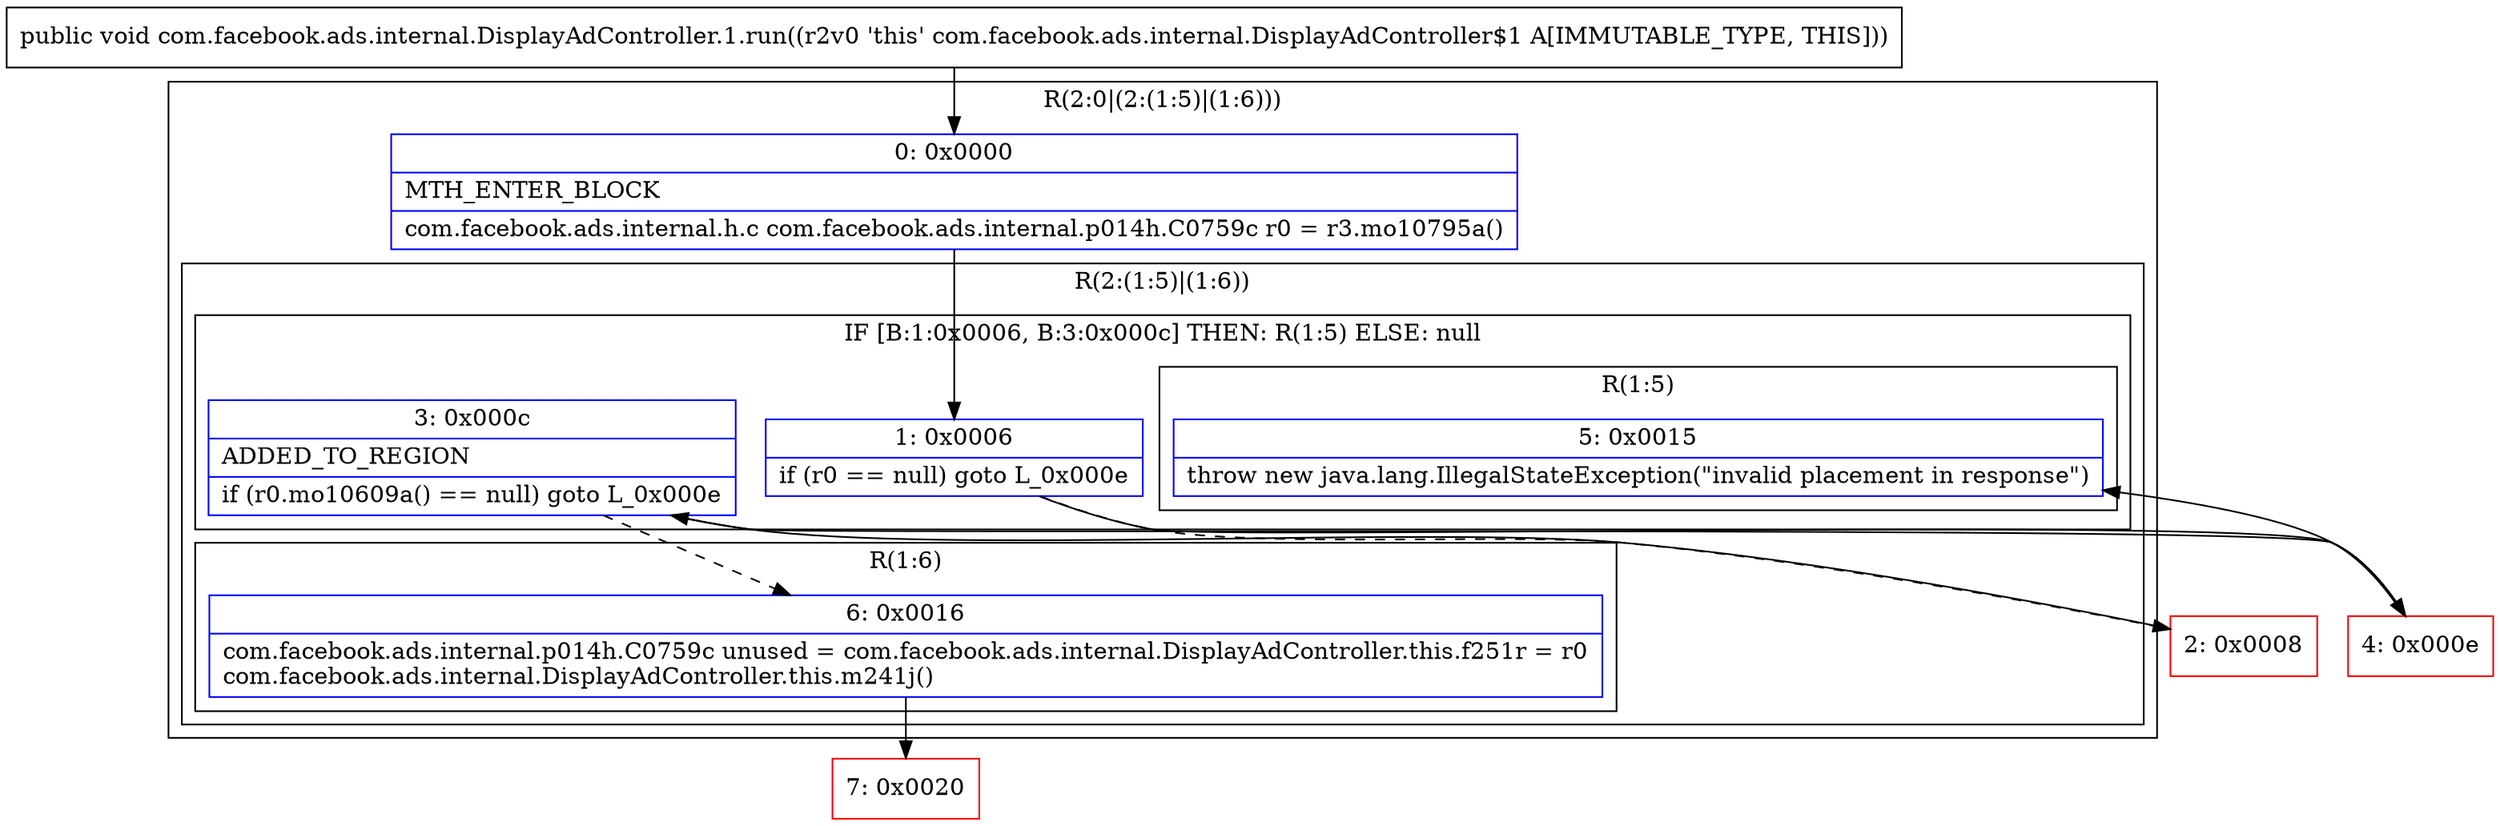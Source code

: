 digraph "CFG forcom.facebook.ads.internal.DisplayAdController.1.run()V" {
subgraph cluster_Region_1287095719 {
label = "R(2:0|(2:(1:5)|(1:6)))";
node [shape=record,color=blue];
Node_0 [shape=record,label="{0\:\ 0x0000|MTH_ENTER_BLOCK\l|com.facebook.ads.internal.h.c com.facebook.ads.internal.p014h.C0759c r0 = r3.mo10795a()\l}"];
subgraph cluster_Region_1086452244 {
label = "R(2:(1:5)|(1:6))";
node [shape=record,color=blue];
subgraph cluster_IfRegion_840065459 {
label = "IF [B:1:0x0006, B:3:0x000c] THEN: R(1:5) ELSE: null";
node [shape=record,color=blue];
Node_1 [shape=record,label="{1\:\ 0x0006|if (r0 == null) goto L_0x000e\l}"];
Node_3 [shape=record,label="{3\:\ 0x000c|ADDED_TO_REGION\l|if (r0.mo10609a() == null) goto L_0x000e\l}"];
subgraph cluster_Region_951816327 {
label = "R(1:5)";
node [shape=record,color=blue];
Node_5 [shape=record,label="{5\:\ 0x0015|throw new java.lang.IllegalStateException(\"invalid placement in response\")\l}"];
}
}
subgraph cluster_Region_406558613 {
label = "R(1:6)";
node [shape=record,color=blue];
Node_6 [shape=record,label="{6\:\ 0x0016|com.facebook.ads.internal.p014h.C0759c unused = com.facebook.ads.internal.DisplayAdController.this.f251r = r0\lcom.facebook.ads.internal.DisplayAdController.this.m241j()\l}"];
}
}
}
Node_2 [shape=record,color=red,label="{2\:\ 0x0008}"];
Node_4 [shape=record,color=red,label="{4\:\ 0x000e}"];
Node_7 [shape=record,color=red,label="{7\:\ 0x0020}"];
MethodNode[shape=record,label="{public void com.facebook.ads.internal.DisplayAdController.1.run((r2v0 'this' com.facebook.ads.internal.DisplayAdController$1 A[IMMUTABLE_TYPE, THIS])) }"];
MethodNode -> Node_0;
Node_0 -> Node_1;
Node_1 -> Node_2[style=dashed];
Node_1 -> Node_4;
Node_3 -> Node_4;
Node_3 -> Node_6[style=dashed];
Node_6 -> Node_7;
Node_2 -> Node_3;
Node_4 -> Node_5;
}

